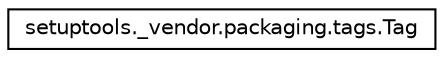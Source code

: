 digraph "Graphical Class Hierarchy"
{
 // LATEX_PDF_SIZE
  edge [fontname="Helvetica",fontsize="10",labelfontname="Helvetica",labelfontsize="10"];
  node [fontname="Helvetica",fontsize="10",shape=record];
  rankdir="LR";
  Node0 [label="setuptools._vendor.packaging.tags.Tag",height=0.2,width=0.4,color="black", fillcolor="white", style="filled",URL="$classsetuptools_1_1__vendor_1_1packaging_1_1tags_1_1Tag.html",tooltip=" "];
}
